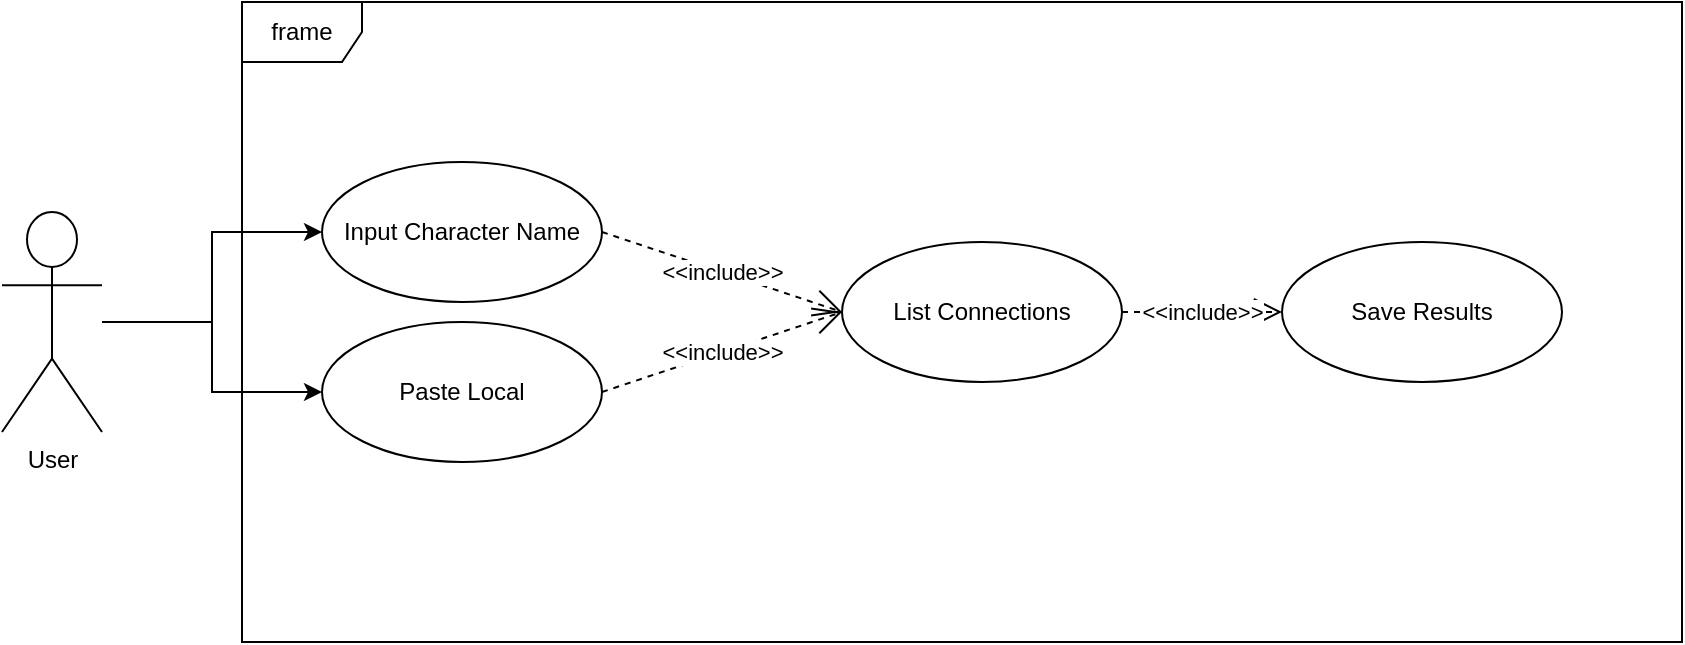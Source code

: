 <mxfile version="13.7.9" type="device"><diagram id="MVU7lxBGfOTcshV8hXb1" name="Page-1"><mxGraphModel dx="1648" dy="965" grid="1" gridSize="10" guides="1" tooltips="1" connect="1" arrows="1" fold="1" page="0" pageScale="1" pageWidth="850" pageHeight="1100" math="0" shadow="0"><root><mxCell id="0"/><mxCell id="1" parent="0"/><mxCell id="R2ElgZRgdVrQQf7qC-B9-9" style="edgeStyle=orthogonalEdgeStyle;rounded=0;orthogonalLoop=1;jettySize=auto;html=1;entryX=0;entryY=0.5;entryDx=0;entryDy=0;" edge="1" parent="1" source="R2ElgZRgdVrQQf7qC-B9-1" target="R2ElgZRgdVrQQf7qC-B9-4"><mxGeometry relative="1" as="geometry"/></mxCell><mxCell id="R2ElgZRgdVrQQf7qC-B9-10" style="edgeStyle=orthogonalEdgeStyle;rounded=0;orthogonalLoop=1;jettySize=auto;html=1;entryX=0;entryY=0.5;entryDx=0;entryDy=0;" edge="1" parent="1" source="R2ElgZRgdVrQQf7qC-B9-1" target="R2ElgZRgdVrQQf7qC-B9-5"><mxGeometry relative="1" as="geometry"/></mxCell><mxCell id="R2ElgZRgdVrQQf7qC-B9-1" value="User" style="shape=umlActor;verticalLabelPosition=bottom;verticalAlign=top;html=1;outlineConnect=0;" vertex="1" parent="1"><mxGeometry x="-40" y="145" width="50" height="110" as="geometry"/></mxCell><mxCell id="R2ElgZRgdVrQQf7qC-B9-3" value="frame" style="shape=umlFrame;whiteSpace=wrap;html=1;" vertex="1" parent="1"><mxGeometry x="80" y="40" width="720" height="320" as="geometry"/></mxCell><mxCell id="R2ElgZRgdVrQQf7qC-B9-4" value="Input Character Name" style="ellipse;whiteSpace=wrap;html=1;" vertex="1" parent="1"><mxGeometry x="120" y="120" width="140" height="70" as="geometry"/></mxCell><mxCell id="R2ElgZRgdVrQQf7qC-B9-5" value="Paste Local" style="ellipse;whiteSpace=wrap;html=1;" vertex="1" parent="1"><mxGeometry x="120" y="200" width="140" height="70" as="geometry"/></mxCell><mxCell id="R2ElgZRgdVrQQf7qC-B9-6" value="List Connections" style="ellipse;whiteSpace=wrap;html=1;" vertex="1" parent="1"><mxGeometry x="380" y="160" width="140" height="70" as="geometry"/></mxCell><mxCell id="R2ElgZRgdVrQQf7qC-B9-11" value="&amp;lt;&amp;lt;include&amp;gt;&amp;gt;" style="endArrow=open;endSize=12;dashed=1;html=1;exitX=1;exitY=0.5;exitDx=0;exitDy=0;" edge="1" parent="1" source="R2ElgZRgdVrQQf7qC-B9-5"><mxGeometry width="160" relative="1" as="geometry"><mxPoint x="350" y="280" as="sourcePoint"/><mxPoint x="380" y="195" as="targetPoint"/></mxGeometry></mxCell><mxCell id="R2ElgZRgdVrQQf7qC-B9-12" value="&amp;lt;&amp;lt;include&amp;gt;&amp;gt;" style="endArrow=open;endSize=12;dashed=1;html=1;exitX=1;exitY=0.5;exitDx=0;exitDy=0;entryX=0;entryY=0.5;entryDx=0;entryDy=0;" edge="1" parent="1" source="R2ElgZRgdVrQQf7qC-B9-4" target="R2ElgZRgdVrQQf7qC-B9-6"><mxGeometry width="160" relative="1" as="geometry"><mxPoint x="270" y="245" as="sourcePoint"/><mxPoint x="410.02" y="219.98" as="targetPoint"/></mxGeometry></mxCell><mxCell id="R2ElgZRgdVrQQf7qC-B9-13" value="Save Results" style="ellipse;whiteSpace=wrap;html=1;" vertex="1" parent="1"><mxGeometry x="600" y="160" width="140" height="70" as="geometry"/></mxCell><mxCell id="R2ElgZRgdVrQQf7qC-B9-14" value="&amp;lt;&amp;lt;include&amp;gt;&amp;gt;" style="endArrow=open;endSize=12;dashed=1;html=1;exitX=1;exitY=0.5;exitDx=0;exitDy=0;entryX=0;entryY=0.5;entryDx=0;entryDy=0;" edge="1" parent="1" source="R2ElgZRgdVrQQf7qC-B9-6" target="R2ElgZRgdVrQQf7qC-B9-13"><mxGeometry width="160" relative="1" as="geometry"><mxPoint x="500" y="310" as="sourcePoint"/><mxPoint x="620" y="270" as="targetPoint"/></mxGeometry></mxCell></root></mxGraphModel></diagram></mxfile>